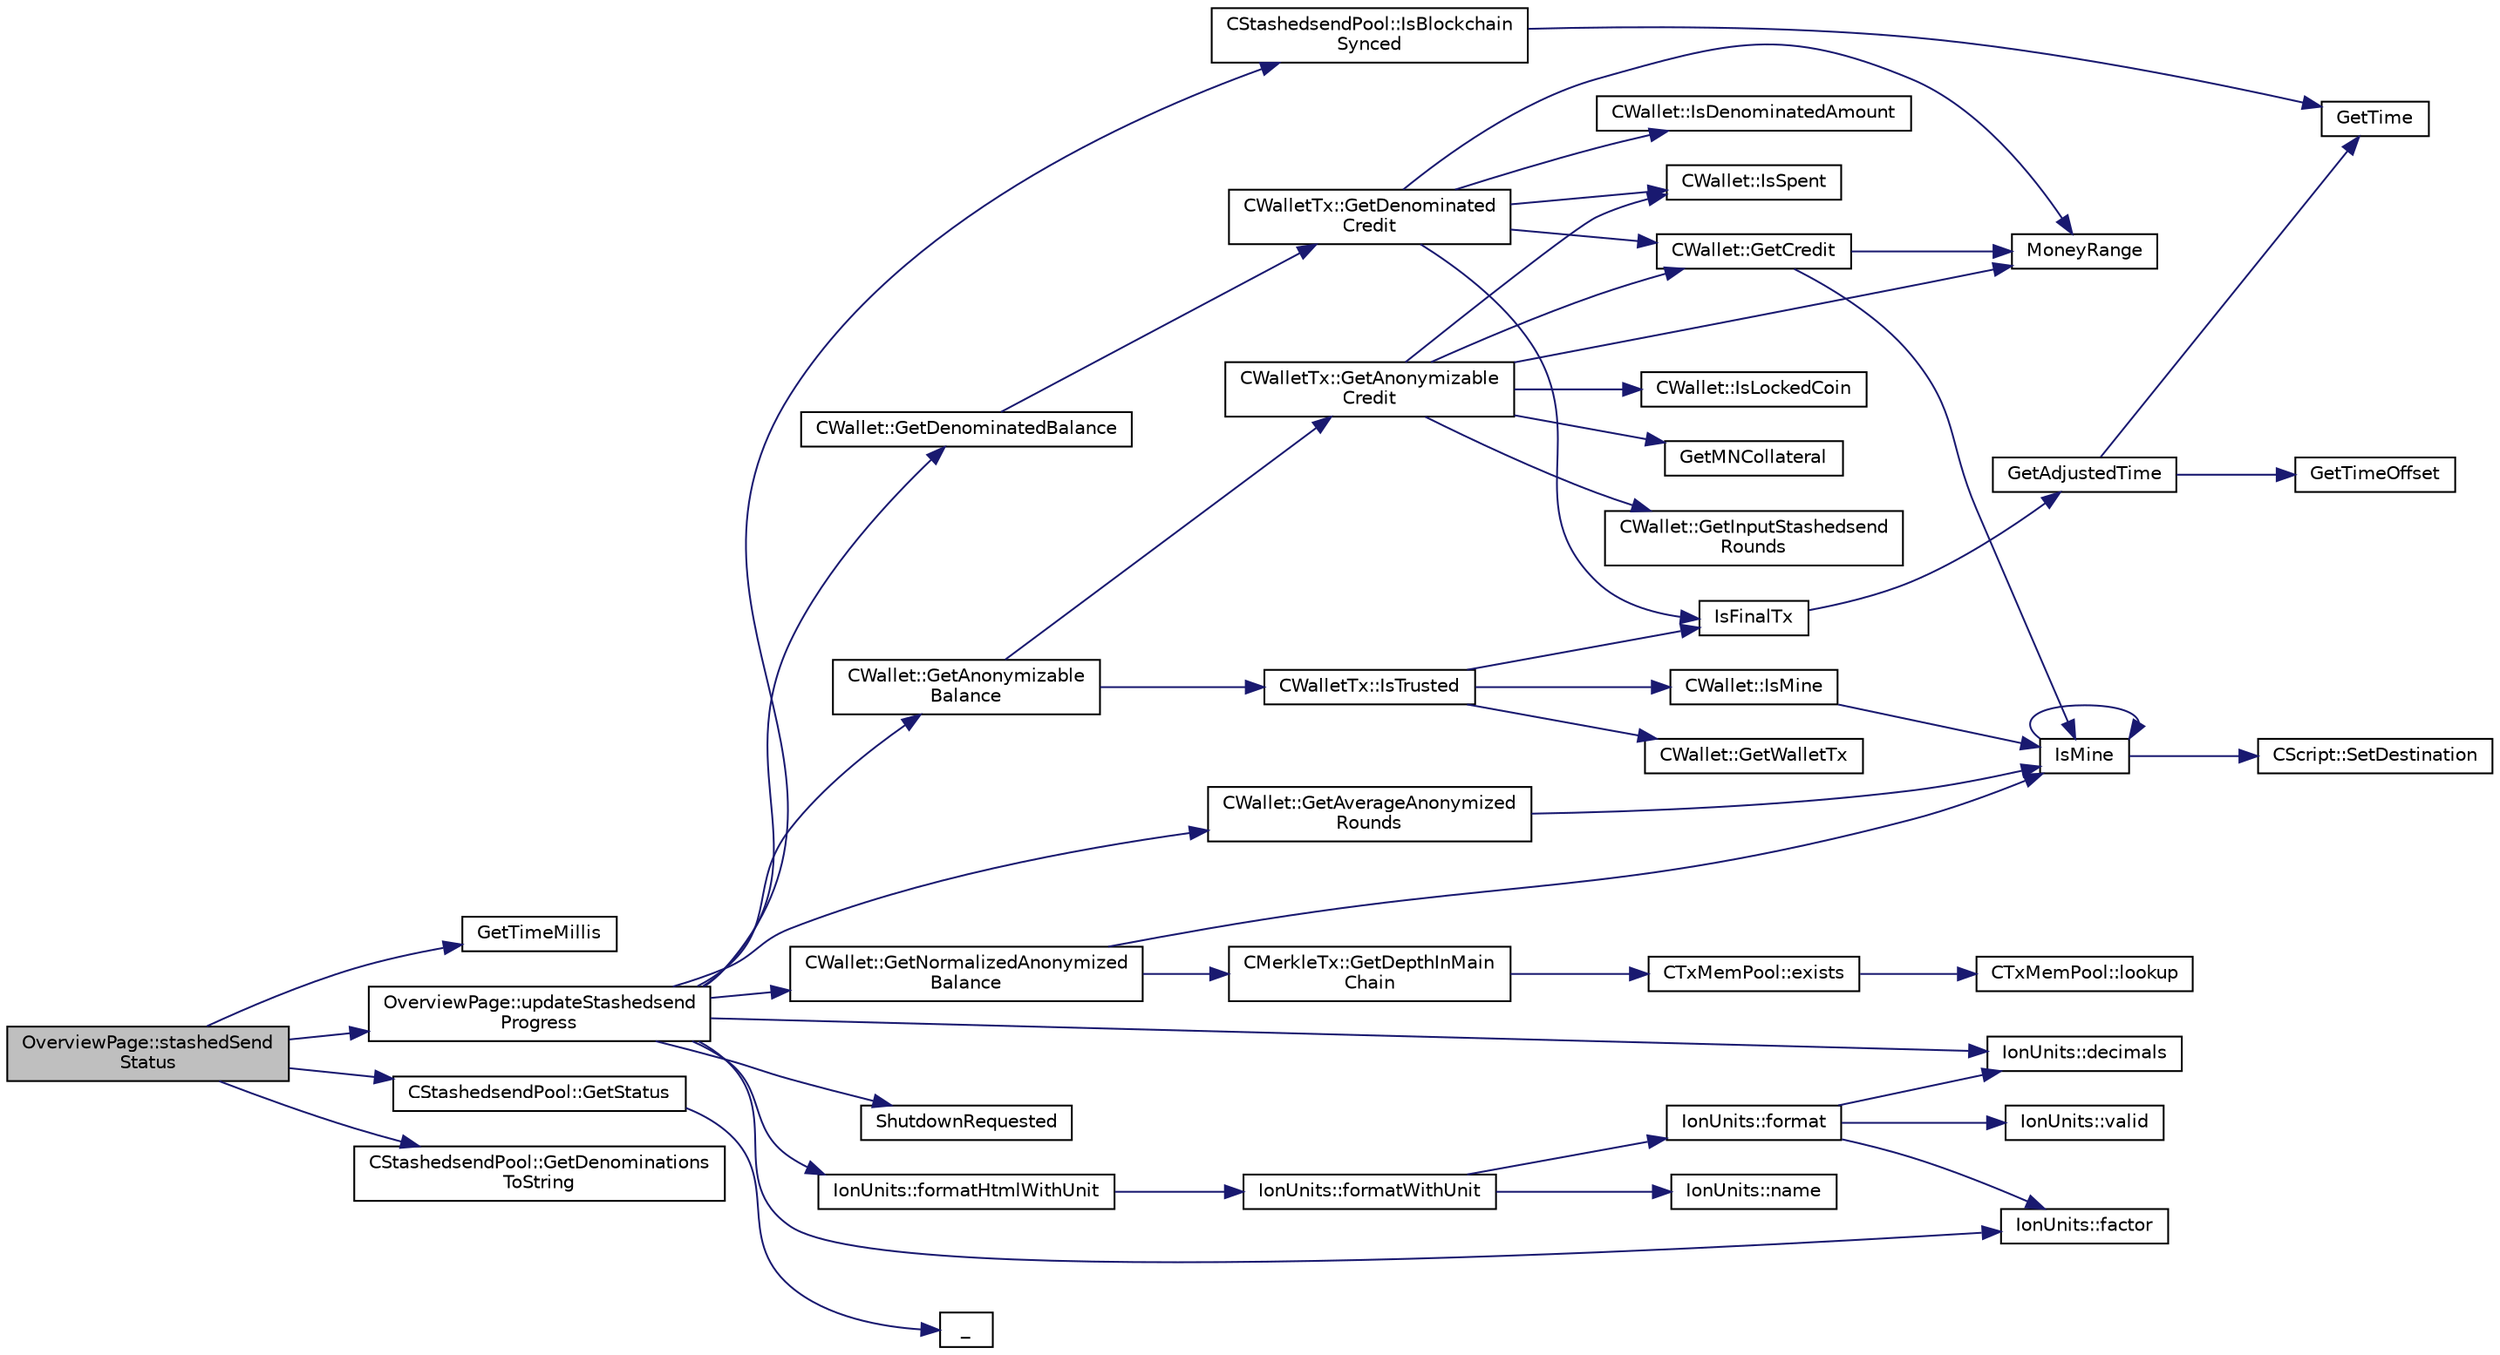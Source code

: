 digraph "OverviewPage::stashedSendStatus"
{
  edge [fontname="Helvetica",fontsize="10",labelfontname="Helvetica",labelfontsize="10"];
  node [fontname="Helvetica",fontsize="10",shape=record];
  rankdir="LR";
  Node724 [label="OverviewPage::stashedSend\lStatus",height=0.2,width=0.4,color="black", fillcolor="grey75", style="filled", fontcolor="black"];
  Node724 -> Node725 [color="midnightblue",fontsize="10",style="solid",fontname="Helvetica"];
  Node725 [label="GetTimeMillis",height=0.2,width=0.4,color="black", fillcolor="white", style="filled",URL="$d8/d3c/util_8h.html#a139d0fe6387b9e230a9b8bb12d9b43b9"];
  Node724 -> Node726 [color="midnightblue",fontsize="10",style="solid",fontname="Helvetica"];
  Node726 [label="OverviewPage::updateStashedsend\lProgress",height=0.2,width=0.4,color="black", fillcolor="white", style="filled",URL="$d1/d91/class_overview_page.html#acf4dda06d83173e5c701f4953c6a09aa"];
  Node726 -> Node727 [color="midnightblue",fontsize="10",style="solid",fontname="Helvetica"];
  Node727 [label="CStashedsendPool::IsBlockchain\lSynced",height=0.2,width=0.4,color="black", fillcolor="white", style="filled",URL="$dd/d8a/class_c_stashedsend_pool.html#ac16a6c8b1f65273204453d723423acf9",tooltip="from masternode-sync.h "];
  Node727 -> Node728 [color="midnightblue",fontsize="10",style="solid",fontname="Helvetica"];
  Node728 [label="GetTime",height=0.2,width=0.4,color="black", fillcolor="white", style="filled",URL="$df/d2d/util_8cpp.html#a46fac5fba8ba905b5f9acb364f5d8c6f"];
  Node726 -> Node729 [color="midnightblue",fontsize="10",style="solid",fontname="Helvetica"];
  Node729 [label="ShutdownRequested",height=0.2,width=0.4,color="black", fillcolor="white", style="filled",URL="$d0/dc9/init_8cpp.html#a6f201ca9fe6b594f1985c12b4482ea5a"];
  Node726 -> Node730 [color="midnightblue",fontsize="10",style="solid",fontname="Helvetica"];
  Node730 [label="IonUnits::formatHtmlWithUnit",height=0.2,width=0.4,color="black", fillcolor="white", style="filled",URL="$d7/dab/class_ion_units.html#a93a4fcdd7d407be3b5ff404c678d7bf3"];
  Node730 -> Node731 [color="midnightblue",fontsize="10",style="solid",fontname="Helvetica"];
  Node731 [label="IonUnits::formatWithUnit",height=0.2,width=0.4,color="black", fillcolor="white", style="filled",URL="$d7/dab/class_ion_units.html#a07052cd4b4b8496b73ffe657432a8624",tooltip="Format as string (with unit) "];
  Node731 -> Node732 [color="midnightblue",fontsize="10",style="solid",fontname="Helvetica"];
  Node732 [label="IonUnits::format",height=0.2,width=0.4,color="black", fillcolor="white", style="filled",URL="$d7/dab/class_ion_units.html#a7cf8cdbd0a24c418ae91b511fac5bee4",tooltip="Format as string. "];
  Node732 -> Node733 [color="midnightblue",fontsize="10",style="solid",fontname="Helvetica"];
  Node733 [label="IonUnits::valid",height=0.2,width=0.4,color="black", fillcolor="white", style="filled",URL="$d7/dab/class_ion_units.html#a23c5b1306ed473dbb2375a6675a2ce13",tooltip="Is unit ID valid? "];
  Node732 -> Node734 [color="midnightblue",fontsize="10",style="solid",fontname="Helvetica"];
  Node734 [label="IonUnits::factor",height=0.2,width=0.4,color="black", fillcolor="white", style="filled",URL="$d7/dab/class_ion_units.html#a210814a200496caf63083ed4abd1bd24",tooltip="Number of Satoshis (1e-8) per unit. "];
  Node732 -> Node735 [color="midnightblue",fontsize="10",style="solid",fontname="Helvetica"];
  Node735 [label="IonUnits::decimals",height=0.2,width=0.4,color="black", fillcolor="white", style="filled",URL="$d7/dab/class_ion_units.html#a5e9c7a5b666b858c171760273c51c9d7",tooltip="Number of decimals left. "];
  Node731 -> Node736 [color="midnightblue",fontsize="10",style="solid",fontname="Helvetica"];
  Node736 [label="IonUnits::name",height=0.2,width=0.4,color="black", fillcolor="white", style="filled",URL="$d7/dab/class_ion_units.html#a5bb4881389b09aeeb0bc235e87e0a42f",tooltip="Short name. "];
  Node726 -> Node735 [color="midnightblue",fontsize="10",style="solid",fontname="Helvetica"];
  Node726 -> Node737 [color="midnightblue",fontsize="10",style="solid",fontname="Helvetica"];
  Node737 [label="CWallet::GetDenominatedBalance",height=0.2,width=0.4,color="black", fillcolor="white", style="filled",URL="$d2/de5/class_c_wallet.html#a3d9f78bd52a2bd03a9e79c1a84e76cd7"];
  Node737 -> Node738 [color="midnightblue",fontsize="10",style="solid",fontname="Helvetica"];
  Node738 [label="CWalletTx::GetDenominated\lCredit",height=0.2,width=0.4,color="black", fillcolor="white", style="filled",URL="$d6/d53/class_c_wallet_tx.html#add56840ebbe56702eeddbfda1870d628"];
  Node738 -> Node739 [color="midnightblue",fontsize="10",style="solid",fontname="Helvetica"];
  Node739 [label="IsFinalTx",height=0.2,width=0.4,color="black", fillcolor="white", style="filled",URL="$df/d0a/main_8cpp.html#adc332cd7ac94e639bb4239618341be19"];
  Node739 -> Node740 [color="midnightblue",fontsize="10",style="solid",fontname="Helvetica"];
  Node740 [label="GetAdjustedTime",height=0.2,width=0.4,color="black", fillcolor="white", style="filled",URL="$df/d2d/util_8cpp.html#a09f81b9c7650f898cf3cf305b87547e6"];
  Node740 -> Node728 [color="midnightblue",fontsize="10",style="solid",fontname="Helvetica"];
  Node740 -> Node741 [color="midnightblue",fontsize="10",style="solid",fontname="Helvetica"];
  Node741 [label="GetTimeOffset",height=0.2,width=0.4,color="black", fillcolor="white", style="filled",URL="$df/d2d/util_8cpp.html#a50ca5344c75631267633f15cfe5e983e"];
  Node738 -> Node742 [color="midnightblue",fontsize="10",style="solid",fontname="Helvetica"];
  Node742 [label="CWallet::IsSpent",height=0.2,width=0.4,color="black", fillcolor="white", style="filled",URL="$d2/de5/class_c_wallet.html#a6adcf1c224ed3c3fe4b0b19f6fca75d8"];
  Node738 -> Node743 [color="midnightblue",fontsize="10",style="solid",fontname="Helvetica"];
  Node743 [label="CWallet::IsDenominatedAmount",height=0.2,width=0.4,color="black", fillcolor="white", style="filled",URL="$d2/de5/class_c_wallet.html#a2baf29c682b9f3587f583824cf1e869c"];
  Node738 -> Node744 [color="midnightblue",fontsize="10",style="solid",fontname="Helvetica"];
  Node744 [label="CWallet::GetCredit",height=0.2,width=0.4,color="black", fillcolor="white", style="filled",URL="$d2/de5/class_c_wallet.html#aa60b69c7d4ea6063ed83b13d7c6fe695"];
  Node744 -> Node745 [color="midnightblue",fontsize="10",style="solid",fontname="Helvetica"];
  Node745 [label="MoneyRange",height=0.2,width=0.4,color="black", fillcolor="white", style="filled",URL="$dd/d2f/amount_8h.html#a12db56a9a1c931941f0943ecbb278aae"];
  Node744 -> Node746 [color="midnightblue",fontsize="10",style="solid",fontname="Helvetica"];
  Node746 [label="IsMine",height=0.2,width=0.4,color="black", fillcolor="white", style="filled",URL="$dd/d0f/script_8cpp.html#adc59cf67d903c1ba1ef225561b85bfce"];
  Node746 -> Node747 [color="midnightblue",fontsize="10",style="solid",fontname="Helvetica"];
  Node747 [label="CScript::SetDestination",height=0.2,width=0.4,color="black", fillcolor="white", style="filled",URL="$d9/d4b/class_c_script.html#ad1b5a9077241aa06116040c4f1b7c31e"];
  Node746 -> Node746 [color="midnightblue",fontsize="10",style="solid",fontname="Helvetica"];
  Node738 -> Node745 [color="midnightblue",fontsize="10",style="solid",fontname="Helvetica"];
  Node726 -> Node748 [color="midnightblue",fontsize="10",style="solid",fontname="Helvetica"];
  Node748 [label="CWallet::GetAnonymizable\lBalance",height=0.2,width=0.4,color="black", fillcolor="white", style="filled",URL="$d2/de5/class_c_wallet.html#a173ba5fb0dee2879755682ec21ee57a7"];
  Node748 -> Node749 [color="midnightblue",fontsize="10",style="solid",fontname="Helvetica"];
  Node749 [label="CWalletTx::IsTrusted",height=0.2,width=0.4,color="black", fillcolor="white", style="filled",URL="$d6/d53/class_c_wallet_tx.html#a71efb0d5b5def8ae00a1d74b8741bfcb"];
  Node749 -> Node739 [color="midnightblue",fontsize="10",style="solid",fontname="Helvetica"];
  Node749 -> Node750 [color="midnightblue",fontsize="10",style="solid",fontname="Helvetica"];
  Node750 [label="CWallet::GetWalletTx",height=0.2,width=0.4,color="black", fillcolor="white", style="filled",URL="$d2/de5/class_c_wallet.html#ac496716bb889a5934fa27398aeb2330a"];
  Node749 -> Node751 [color="midnightblue",fontsize="10",style="solid",fontname="Helvetica"];
  Node751 [label="CWallet::IsMine",height=0.2,width=0.4,color="black", fillcolor="white", style="filled",URL="$d2/de5/class_c_wallet.html#a4eada57edc1c443564b8cc9b853d955c"];
  Node751 -> Node746 [color="midnightblue",fontsize="10",style="solid",fontname="Helvetica"];
  Node748 -> Node752 [color="midnightblue",fontsize="10",style="solid",fontname="Helvetica"];
  Node752 [label="CWalletTx::GetAnonymizable\lCredit",height=0.2,width=0.4,color="black", fillcolor="white", style="filled",URL="$d6/d53/class_c_wallet_tx.html#a36141f888e497336898f48274b92cf37"];
  Node752 -> Node742 [color="midnightblue",fontsize="10",style="solid",fontname="Helvetica"];
  Node752 -> Node753 [color="midnightblue",fontsize="10",style="solid",fontname="Helvetica"];
  Node753 [label="CWallet::IsLockedCoin",height=0.2,width=0.4,color="black", fillcolor="white", style="filled",URL="$d2/de5/class_c_wallet.html#a58abc6e61537f10bfb9429587ed29074"];
  Node752 -> Node754 [color="midnightblue",fontsize="10",style="solid",fontname="Helvetica"];
  Node754 [label="GetMNCollateral",height=0.2,width=0.4,color="black", fillcolor="white", style="filled",URL="$d4/dbf/main_8h.html#a7ecfeb5987564d84c46a6715d4c3a2df"];
  Node752 -> Node755 [color="midnightblue",fontsize="10",style="solid",fontname="Helvetica"];
  Node755 [label="CWallet::GetInputStashedsend\lRounds",height=0.2,width=0.4,color="black", fillcolor="white", style="filled",URL="$d2/de5/class_c_wallet.html#a9a6ea9a3fe28ec7ef0ed0871647b59db"];
  Node752 -> Node744 [color="midnightblue",fontsize="10",style="solid",fontname="Helvetica"];
  Node752 -> Node745 [color="midnightblue",fontsize="10",style="solid",fontname="Helvetica"];
  Node726 -> Node756 [color="midnightblue",fontsize="10",style="solid",fontname="Helvetica"];
  Node756 [label="CWallet::GetNormalizedAnonymized\lBalance",height=0.2,width=0.4,color="black", fillcolor="white", style="filled",URL="$d2/de5/class_c_wallet.html#a24e9c793a438c84b48811bd5b7d4edc6"];
  Node756 -> Node746 [color="midnightblue",fontsize="10",style="solid",fontname="Helvetica"];
  Node756 -> Node757 [color="midnightblue",fontsize="10",style="solid",fontname="Helvetica"];
  Node757 [label="CMerkleTx::GetDepthInMain\lChain",height=0.2,width=0.4,color="black", fillcolor="white", style="filled",URL="$d1/dff/class_c_merkle_tx.html#a887a9f1a0b7fc64b43e42cec76b38ef9"];
  Node757 -> Node758 [color="midnightblue",fontsize="10",style="solid",fontname="Helvetica"];
  Node758 [label="CTxMemPool::exists",height=0.2,width=0.4,color="black", fillcolor="white", style="filled",URL="$db/d98/class_c_tx_mem_pool.html#a8b7a13b5289ab839d4460f41a7da9789"];
  Node758 -> Node759 [color="midnightblue",fontsize="10",style="solid",fontname="Helvetica"];
  Node759 [label="CTxMemPool::lookup",height=0.2,width=0.4,color="black", fillcolor="white", style="filled",URL="$db/d98/class_c_tx_mem_pool.html#ad6d9966cdeb4b6586f7186e709b4e77e"];
  Node726 -> Node760 [color="midnightblue",fontsize="10",style="solid",fontname="Helvetica"];
  Node760 [label="CWallet::GetAverageAnonymized\lRounds",height=0.2,width=0.4,color="black", fillcolor="white", style="filled",URL="$d2/de5/class_c_wallet.html#accf9e710f6c24cc4258986adc3513685"];
  Node760 -> Node746 [color="midnightblue",fontsize="10",style="solid",fontname="Helvetica"];
  Node726 -> Node734 [color="midnightblue",fontsize="10",style="solid",fontname="Helvetica"];
  Node724 -> Node761 [color="midnightblue",fontsize="10",style="solid",fontname="Helvetica"];
  Node761 [label="CStashedsendPool::GetStatus",height=0.2,width=0.4,color="black", fillcolor="white", style="filled",URL="$dd/d8a/class_c_stashedsend_pool.html#a0f69c1f85ac76ac2682ce16a50398295"];
  Node761 -> Node762 [color="midnightblue",fontsize="10",style="solid",fontname="Helvetica"];
  Node762 [label="_",height=0.2,width=0.4,color="black", fillcolor="white", style="filled",URL="$d9/d6d/ui__interface_8h.html#aad133bb6103b53cebf03fd01e2f11ba1",tooltip="Translation function: Call Translate signal on UI interface, which returns a boost::optional result..."];
  Node724 -> Node763 [color="midnightblue",fontsize="10",style="solid",fontname="Helvetica"];
  Node763 [label="CStashedsendPool::GetDenominations\lToString",height=0.2,width=0.4,color="black", fillcolor="white", style="filled",URL="$dd/d8a/class_c_stashedsend_pool.html#a87608c1b462606cebdbf6acb30789e87"];
}
